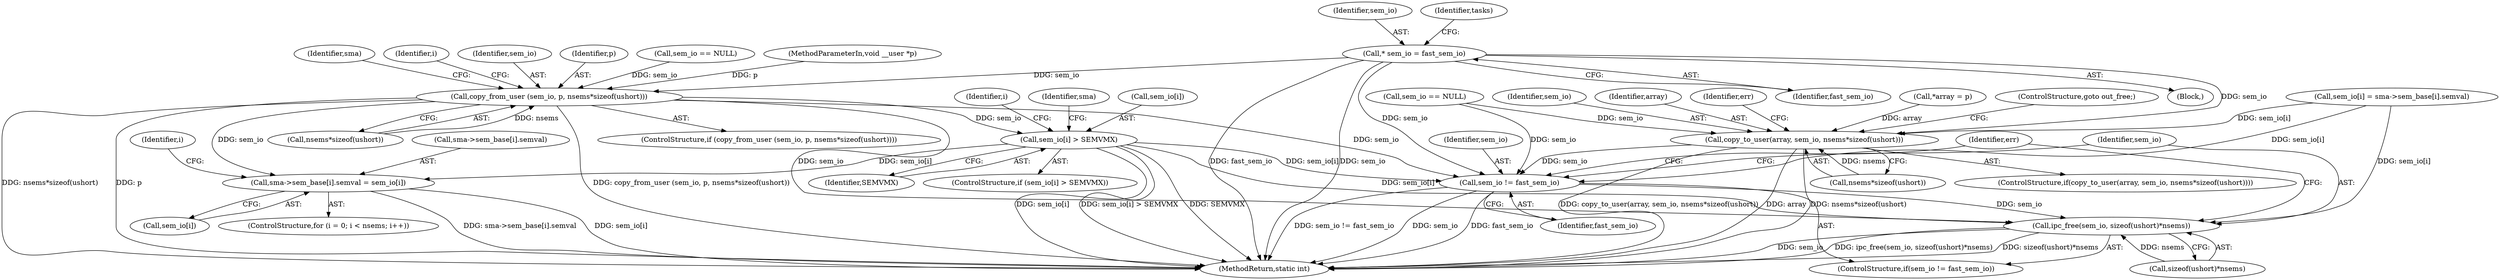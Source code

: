digraph "0_linux_6062a8dc0517bce23e3c2f7d2fea5e22411269a3_12@pointer" {
"1000115" [label="(Call,* sem_io = fast_sem_io)"];
"1000263" [label="(Call,copy_to_user(array, sem_io, nsems*sizeof(ushort)))"];
"1000499" [label="(Call,sem_io != fast_sem_io)"];
"1000502" [label="(Call,ipc_free(sem_io, sizeof(ushort)*nsems))"];
"1000312" [label="(Call,copy_from_user (sem_io, p, nsems*sizeof(ushort)))"];
"1000338" [label="(Call,sem_io[i] > SEMVMX)"];
"1000378" [label="(Call,sma->sem_base[i].semval = sem_io[i])"];
"1000116" [label="(Identifier,sem_io)"];
"1000338" [label="(Call,sem_io[i] > SEMVMX)"];
"1000378" [label="(Call,sma->sem_base[i].semval = sem_io[i])"];
"1000265" [label="(Identifier,sem_io)"];
"1000321" [label="(Identifier,sma)"];
"1000499" [label="(Call,sem_io != fast_sem_io)"];
"1000329" [label="(Identifier,i)"];
"1000313" [label="(Identifier,sem_io)"];
"1000200" [label="(Call,sem_io == NULL)"];
"1000263" [label="(Call,copy_to_user(array, sem_io, nsems*sizeof(ushort)))"];
"1000509" [label="(Identifier,err)"];
"1000342" [label="(Identifier,SEMVMX)"];
"1000264" [label="(Identifier,array)"];
"1000314" [label="(Identifier,p)"];
"1000115" [label="(Call,* sem_io = fast_sem_io)"];
"1000386" [label="(Call,sem_io[i])"];
"1000337" [label="(ControlStructure,if (sem_io[i] > SEMVMX))"];
"1000503" [label="(Identifier,sem_io)"];
"1000335" [label="(Identifier,i)"];
"1000377" [label="(Identifier,i)"];
"1000266" [label="(Call,nsems*sizeof(ushort))"];
"1000315" [label="(Call,nsems*sizeof(ushort))"];
"1000369" [label="(ControlStructure,for (i = 0; i < nsems; i++))"];
"1000311" [label="(ControlStructure,if (copy_from_user (sem_io, p, nsems*sizeof(ushort))))"];
"1000108" [label="(Block,)"];
"1000510" [label="(MethodReturn,static int)"];
"1000500" [label="(Identifier,sem_io)"];
"1000345" [label="(Identifier,sma)"];
"1000498" [label="(ControlStructure,if(sem_io != fast_sem_io))"];
"1000117" [label="(Identifier,fast_sem_io)"];
"1000244" [label="(Call,sem_io[i] = sma->sem_base[i].semval)"];
"1000501" [label="(Identifier,fast_sem_io)"];
"1000302" [label="(Call,sem_io == NULL)"];
"1000107" [label="(MethodParameterIn,void __user *p)"];
"1000121" [label="(Identifier,tasks)"];
"1000502" [label="(Call,ipc_free(sem_io, sizeof(ushort)*nsems))"];
"1000271" [label="(Identifier,err)"];
"1000312" [label="(Call,copy_from_user (sem_io, p, nsems*sizeof(ushort)))"];
"1000504" [label="(Call,sizeof(ushort)*nsems)"];
"1000181" [label="(Call,*array = p)"];
"1000339" [label="(Call,sem_io[i])"];
"1000379" [label="(Call,sma->sem_base[i].semval)"];
"1000274" [label="(ControlStructure,goto out_free;)"];
"1000262" [label="(ControlStructure,if(copy_to_user(array, sem_io, nsems*sizeof(ushort))))"];
"1000115" -> "1000108"  [label="AST: "];
"1000115" -> "1000117"  [label="CFG: "];
"1000116" -> "1000115"  [label="AST: "];
"1000117" -> "1000115"  [label="AST: "];
"1000121" -> "1000115"  [label="CFG: "];
"1000115" -> "1000510"  [label="DDG: fast_sem_io"];
"1000115" -> "1000510"  [label="DDG: sem_io"];
"1000115" -> "1000263"  [label="DDG: sem_io"];
"1000115" -> "1000312"  [label="DDG: sem_io"];
"1000115" -> "1000499"  [label="DDG: sem_io"];
"1000263" -> "1000262"  [label="AST: "];
"1000263" -> "1000266"  [label="CFG: "];
"1000264" -> "1000263"  [label="AST: "];
"1000265" -> "1000263"  [label="AST: "];
"1000266" -> "1000263"  [label="AST: "];
"1000271" -> "1000263"  [label="CFG: "];
"1000274" -> "1000263"  [label="CFG: "];
"1000263" -> "1000510"  [label="DDG: copy_to_user(array, sem_io, nsems*sizeof(ushort))"];
"1000263" -> "1000510"  [label="DDG: array"];
"1000263" -> "1000510"  [label="DDG: nsems*sizeof(ushort)"];
"1000181" -> "1000263"  [label="DDG: array"];
"1000200" -> "1000263"  [label="DDG: sem_io"];
"1000244" -> "1000263"  [label="DDG: sem_io[i]"];
"1000266" -> "1000263"  [label="DDG: nsems"];
"1000263" -> "1000499"  [label="DDG: sem_io"];
"1000499" -> "1000498"  [label="AST: "];
"1000499" -> "1000501"  [label="CFG: "];
"1000500" -> "1000499"  [label="AST: "];
"1000501" -> "1000499"  [label="AST: "];
"1000503" -> "1000499"  [label="CFG: "];
"1000509" -> "1000499"  [label="CFG: "];
"1000499" -> "1000510"  [label="DDG: sem_io != fast_sem_io"];
"1000499" -> "1000510"  [label="DDG: sem_io"];
"1000499" -> "1000510"  [label="DDG: fast_sem_io"];
"1000338" -> "1000499"  [label="DDG: sem_io[i]"];
"1000200" -> "1000499"  [label="DDG: sem_io"];
"1000312" -> "1000499"  [label="DDG: sem_io"];
"1000244" -> "1000499"  [label="DDG: sem_io[i]"];
"1000499" -> "1000502"  [label="DDG: sem_io"];
"1000502" -> "1000498"  [label="AST: "];
"1000502" -> "1000504"  [label="CFG: "];
"1000503" -> "1000502"  [label="AST: "];
"1000504" -> "1000502"  [label="AST: "];
"1000509" -> "1000502"  [label="CFG: "];
"1000502" -> "1000510"  [label="DDG: sem_io"];
"1000502" -> "1000510"  [label="DDG: ipc_free(sem_io, sizeof(ushort)*nsems)"];
"1000502" -> "1000510"  [label="DDG: sizeof(ushort)*nsems"];
"1000338" -> "1000502"  [label="DDG: sem_io[i]"];
"1000244" -> "1000502"  [label="DDG: sem_io[i]"];
"1000312" -> "1000502"  [label="DDG: sem_io"];
"1000504" -> "1000502"  [label="DDG: nsems"];
"1000312" -> "1000311"  [label="AST: "];
"1000312" -> "1000315"  [label="CFG: "];
"1000313" -> "1000312"  [label="AST: "];
"1000314" -> "1000312"  [label="AST: "];
"1000315" -> "1000312"  [label="AST: "];
"1000321" -> "1000312"  [label="CFG: "];
"1000329" -> "1000312"  [label="CFG: "];
"1000312" -> "1000510"  [label="DDG: copy_from_user (sem_io, p, nsems*sizeof(ushort))"];
"1000312" -> "1000510"  [label="DDG: nsems*sizeof(ushort)"];
"1000312" -> "1000510"  [label="DDG: p"];
"1000302" -> "1000312"  [label="DDG: sem_io"];
"1000107" -> "1000312"  [label="DDG: p"];
"1000315" -> "1000312"  [label="DDG: nsems"];
"1000312" -> "1000338"  [label="DDG: sem_io"];
"1000312" -> "1000378"  [label="DDG: sem_io"];
"1000338" -> "1000337"  [label="AST: "];
"1000338" -> "1000342"  [label="CFG: "];
"1000339" -> "1000338"  [label="AST: "];
"1000342" -> "1000338"  [label="AST: "];
"1000345" -> "1000338"  [label="CFG: "];
"1000335" -> "1000338"  [label="CFG: "];
"1000338" -> "1000510"  [label="DDG: sem_io[i]"];
"1000338" -> "1000510"  [label="DDG: sem_io[i] > SEMVMX"];
"1000338" -> "1000510"  [label="DDG: SEMVMX"];
"1000338" -> "1000378"  [label="DDG: sem_io[i]"];
"1000378" -> "1000369"  [label="AST: "];
"1000378" -> "1000386"  [label="CFG: "];
"1000379" -> "1000378"  [label="AST: "];
"1000386" -> "1000378"  [label="AST: "];
"1000377" -> "1000378"  [label="CFG: "];
"1000378" -> "1000510"  [label="DDG: sma->sem_base[i].semval"];
"1000378" -> "1000510"  [label="DDG: sem_io[i]"];
}
